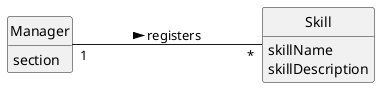 @startuml
skinparam monochrome true
skinparam packageStyle rectangle
skinparam shadowing false

left to right direction

skinparam classAttributeIconSize 0

hide circle
hide methods

class Manager {
     section
 }

class Skill {
    skillName
    skillDescription
}

Manager "1" --- "*" Skill: registers >

@enduml